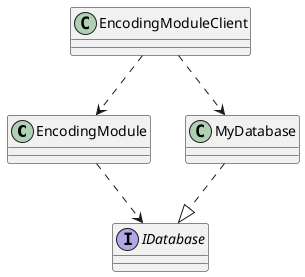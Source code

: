 @startuml solution
class EncodingModule
class EncodingModuleClient
interface IDatabase
MyDatabase ..|> IDatabase
EncodingModule ..> IDatabase
EncodingModuleClient ..> MyDatabase
EncodingModuleClient ..> EncodingModule
@enduml
